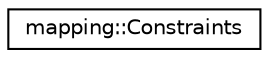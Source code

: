 digraph "Graphical Class Hierarchy"
{
 // LATEX_PDF_SIZE
  edge [fontname="Helvetica",fontsize="10",labelfontname="Helvetica",labelfontsize="10"];
  node [fontname="Helvetica",fontsize="10",shape=record];
  rankdir="LR";
  Node0 [label="mapping::Constraints",height=0.2,width=0.4,color="black", fillcolor="white", style="filled",URL="$classmapping_1_1Constraints.html",tooltip=" "];
}
